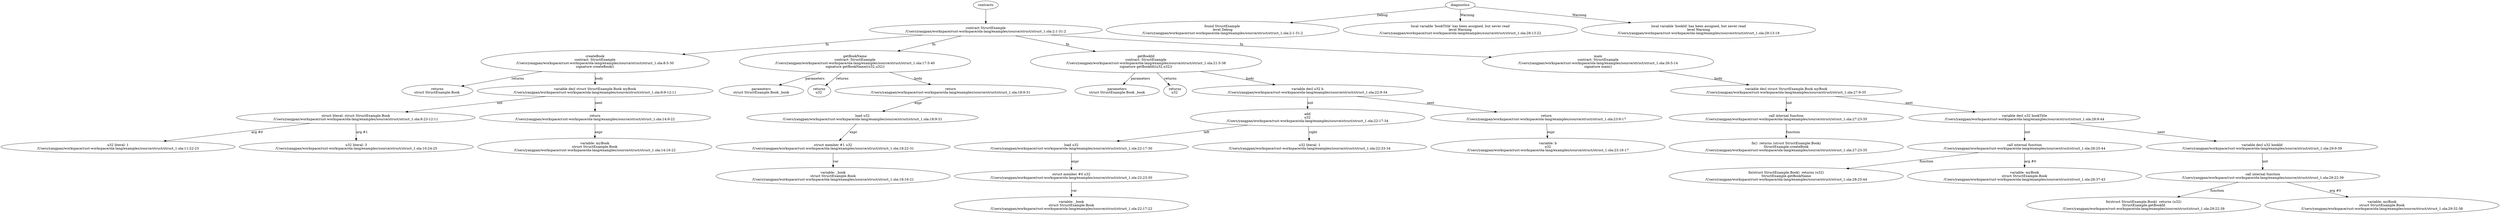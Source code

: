 strict digraph "/Users/yangpan/workspace/rust-workspace/ola-lang/examples/source/struct/struct_1.ola" {
	contract [label="contract StructExample\n/Users/yangpan/workspace/rust-workspace/ola-lang/examples/source/struct/struct_1.ola:2:1-31:2"]
	createBook [label="createBook\ncontract: StructExample\n/Users/yangpan/workspace/rust-workspace/ola-lang/examples/source/struct/struct_1.ola:8:5-30\nsignature createBook()"]
	returns [label="returns\nstruct StructExample.Book "]
	var_decl [label="variable decl struct StructExample.Book myBook\n/Users/yangpan/workspace/rust-workspace/ola-lang/examples/source/struct/struct_1.ola:9:9-12:11"]
	struct_literal [label="struct literal: struct StructExample.Book\n/Users/yangpan/workspace/rust-workspace/ola-lang/examples/source/struct/struct_1.ola:9:23-12:11"]
	number_literal [label="u32 literal: 1\n/Users/yangpan/workspace/rust-workspace/ola-lang/examples/source/struct/struct_1.ola:11:22-23"]
	number_literal_7 [label="u32 literal: 3\n/Users/yangpan/workspace/rust-workspace/ola-lang/examples/source/struct/struct_1.ola:10:24-25"]
	return [label="return\n/Users/yangpan/workspace/rust-workspace/ola-lang/examples/source/struct/struct_1.ola:14:9-22"]
	variable [label="variable: myBook\nstruct StructExample.Book\n/Users/yangpan/workspace/rust-workspace/ola-lang/examples/source/struct/struct_1.ola:14:16-22"]
	getBookName [label="getBookName\ncontract: StructExample\n/Users/yangpan/workspace/rust-workspace/ola-lang/examples/source/struct/struct_1.ola:17:5-40\nsignature getBookName((u32,u32))"]
	parameters [label="parameters\nstruct StructExample.Book _book"]
	returns_12 [label="returns\nu32 "]
	return_13 [label="return\n/Users/yangpan/workspace/rust-workspace/ola-lang/examples/source/struct/struct_1.ola:18:9-31"]
	load [label="load u32\n/Users/yangpan/workspace/rust-workspace/ola-lang/examples/source/struct/struct_1.ola:18:9-31"]
	structmember [label="struct member #1 u32\n/Users/yangpan/workspace/rust-workspace/ola-lang/examples/source/struct/struct_1.ola:18:22-31"]
	variable_16 [label="variable: _book\nstruct StructExample.Book\n/Users/yangpan/workspace/rust-workspace/ola-lang/examples/source/struct/struct_1.ola:18:16-21"]
	getBookId [label="getBookId\ncontract: StructExample\n/Users/yangpan/workspace/rust-workspace/ola-lang/examples/source/struct/struct_1.ola:21:5-38\nsignature getBookId((u32,u32))"]
	parameters_18 [label="parameters\nstruct StructExample.Book _book"]
	returns_19 [label="returns\nu32 "]
	var_decl_20 [label="variable decl u32 b\n/Users/yangpan/workspace/rust-workspace/ola-lang/examples/source/struct/struct_1.ola:22:9-34"]
	add [label="add\nu32\n/Users/yangpan/workspace/rust-workspace/ola-lang/examples/source/struct/struct_1.ola:22:17-34"]
	load_22 [label="load u32\n/Users/yangpan/workspace/rust-workspace/ola-lang/examples/source/struct/struct_1.ola:22:17-30"]
	structmember_23 [label="struct member #0 u32\n/Users/yangpan/workspace/rust-workspace/ola-lang/examples/source/struct/struct_1.ola:22:23-30"]
	variable_24 [label="variable: _book\nstruct StructExample.Book\n/Users/yangpan/workspace/rust-workspace/ola-lang/examples/source/struct/struct_1.ola:22:17-22"]
	number_literal_25 [label="u32 literal: 1\n/Users/yangpan/workspace/rust-workspace/ola-lang/examples/source/struct/struct_1.ola:22:33-34"]
	return_26 [label="return\n/Users/yangpan/workspace/rust-workspace/ola-lang/examples/source/struct/struct_1.ola:23:9-17"]
	variable_27 [label="variable: b\nu32\n/Users/yangpan/workspace/rust-workspace/ola-lang/examples/source/struct/struct_1.ola:23:16-17"]
	main [label="main\ncontract: StructExample\n/Users/yangpan/workspace/rust-workspace/ola-lang/examples/source/struct/struct_1.ola:26:5-14\nsignature main()"]
	var_decl_29 [label="variable decl struct StructExample.Book myBook\n/Users/yangpan/workspace/rust-workspace/ola-lang/examples/source/struct/struct_1.ola:27:9-35"]
	call_internal_function [label="call internal function\n/Users/yangpan/workspace/rust-workspace/ola-lang/examples/source/struct/struct_1.ola:27:23-35"]
	internal_function [label="fn()  returns (struct StructExample.Book)\nStructExample.createBook\n/Users/yangpan/workspace/rust-workspace/ola-lang/examples/source/struct/struct_1.ola:27:23-35"]
	var_decl_32 [label="variable decl u32 bookTitle\n/Users/yangpan/workspace/rust-workspace/ola-lang/examples/source/struct/struct_1.ola:28:9-44"]
	call_internal_function_33 [label="call internal function\n/Users/yangpan/workspace/rust-workspace/ola-lang/examples/source/struct/struct_1.ola:28:25-44"]
	internal_function_34 [label="fn(struct StructExample.Book)  returns (u32)\nStructExample.getBookName\n/Users/yangpan/workspace/rust-workspace/ola-lang/examples/source/struct/struct_1.ola:28:25-44"]
	variable_35 [label="variable: myBook\nstruct StructExample.Book\n/Users/yangpan/workspace/rust-workspace/ola-lang/examples/source/struct/struct_1.ola:28:37-43"]
	var_decl_36 [label="variable decl u32 bookId\n/Users/yangpan/workspace/rust-workspace/ola-lang/examples/source/struct/struct_1.ola:29:9-39"]
	call_internal_function_37 [label="call internal function\n/Users/yangpan/workspace/rust-workspace/ola-lang/examples/source/struct/struct_1.ola:29:22-39"]
	internal_function_38 [label="fn(struct StructExample.Book)  returns (u32)\nStructExample.getBookId\n/Users/yangpan/workspace/rust-workspace/ola-lang/examples/source/struct/struct_1.ola:29:22-39"]
	variable_39 [label="variable: myBook\nstruct StructExample.Book\n/Users/yangpan/workspace/rust-workspace/ola-lang/examples/source/struct/struct_1.ola:29:32-38"]
	diagnostic [label="found StructExample \nlevel Debug\n/Users/yangpan/workspace/rust-workspace/ola-lang/examples/source/struct/struct_1.ola:2:1-31:2"]
	diagnostic_42 [label="local variable 'bookTitle' has been assigned, but never read\nlevel Warning\n/Users/yangpan/workspace/rust-workspace/ola-lang/examples/source/struct/struct_1.ola:28:13-22"]
	diagnostic_43 [label="local variable 'bookId' has been assigned, but never read\nlevel Warning\n/Users/yangpan/workspace/rust-workspace/ola-lang/examples/source/struct/struct_1.ola:29:13-19"]
	contracts -> contract
	contract -> createBook [label="fn"]
	createBook -> returns [label="returns"]
	createBook -> var_decl [label="body"]
	var_decl -> struct_literal [label="init"]
	struct_literal -> number_literal [label="arg #0"]
	struct_literal -> number_literal_7 [label="arg #1"]
	var_decl -> return [label="next"]
	return -> variable [label="expr"]
	contract -> getBookName [label="fn"]
	getBookName -> parameters [label="parameters"]
	getBookName -> returns_12 [label="returns"]
	getBookName -> return_13 [label="body"]
	return_13 -> load [label="expr"]
	load -> structmember [label="expr"]
	structmember -> variable_16 [label="var"]
	contract -> getBookId [label="fn"]
	getBookId -> parameters_18 [label="parameters"]
	getBookId -> returns_19 [label="returns"]
	getBookId -> var_decl_20 [label="body"]
	var_decl_20 -> add [label="init"]
	add -> load_22 [label="left"]
	load_22 -> structmember_23 [label="expr"]
	structmember_23 -> variable_24 [label="var"]
	add -> number_literal_25 [label="right"]
	var_decl_20 -> return_26 [label="next"]
	return_26 -> variable_27 [label="expr"]
	contract -> main [label="fn"]
	main -> var_decl_29 [label="body"]
	var_decl_29 -> call_internal_function [label="init"]
	call_internal_function -> internal_function [label="function"]
	var_decl_29 -> var_decl_32 [label="next"]
	var_decl_32 -> call_internal_function_33 [label="init"]
	call_internal_function_33 -> internal_function_34 [label="function"]
	call_internal_function_33 -> variable_35 [label="arg #0"]
	var_decl_32 -> var_decl_36 [label="next"]
	var_decl_36 -> call_internal_function_37 [label="init"]
	call_internal_function_37 -> internal_function_38 [label="function"]
	call_internal_function_37 -> variable_39 [label="arg #0"]
	diagnostics -> diagnostic [label="Debug"]
	diagnostics -> diagnostic_42 [label="Warning"]
	diagnostics -> diagnostic_43 [label="Warning"]
}
